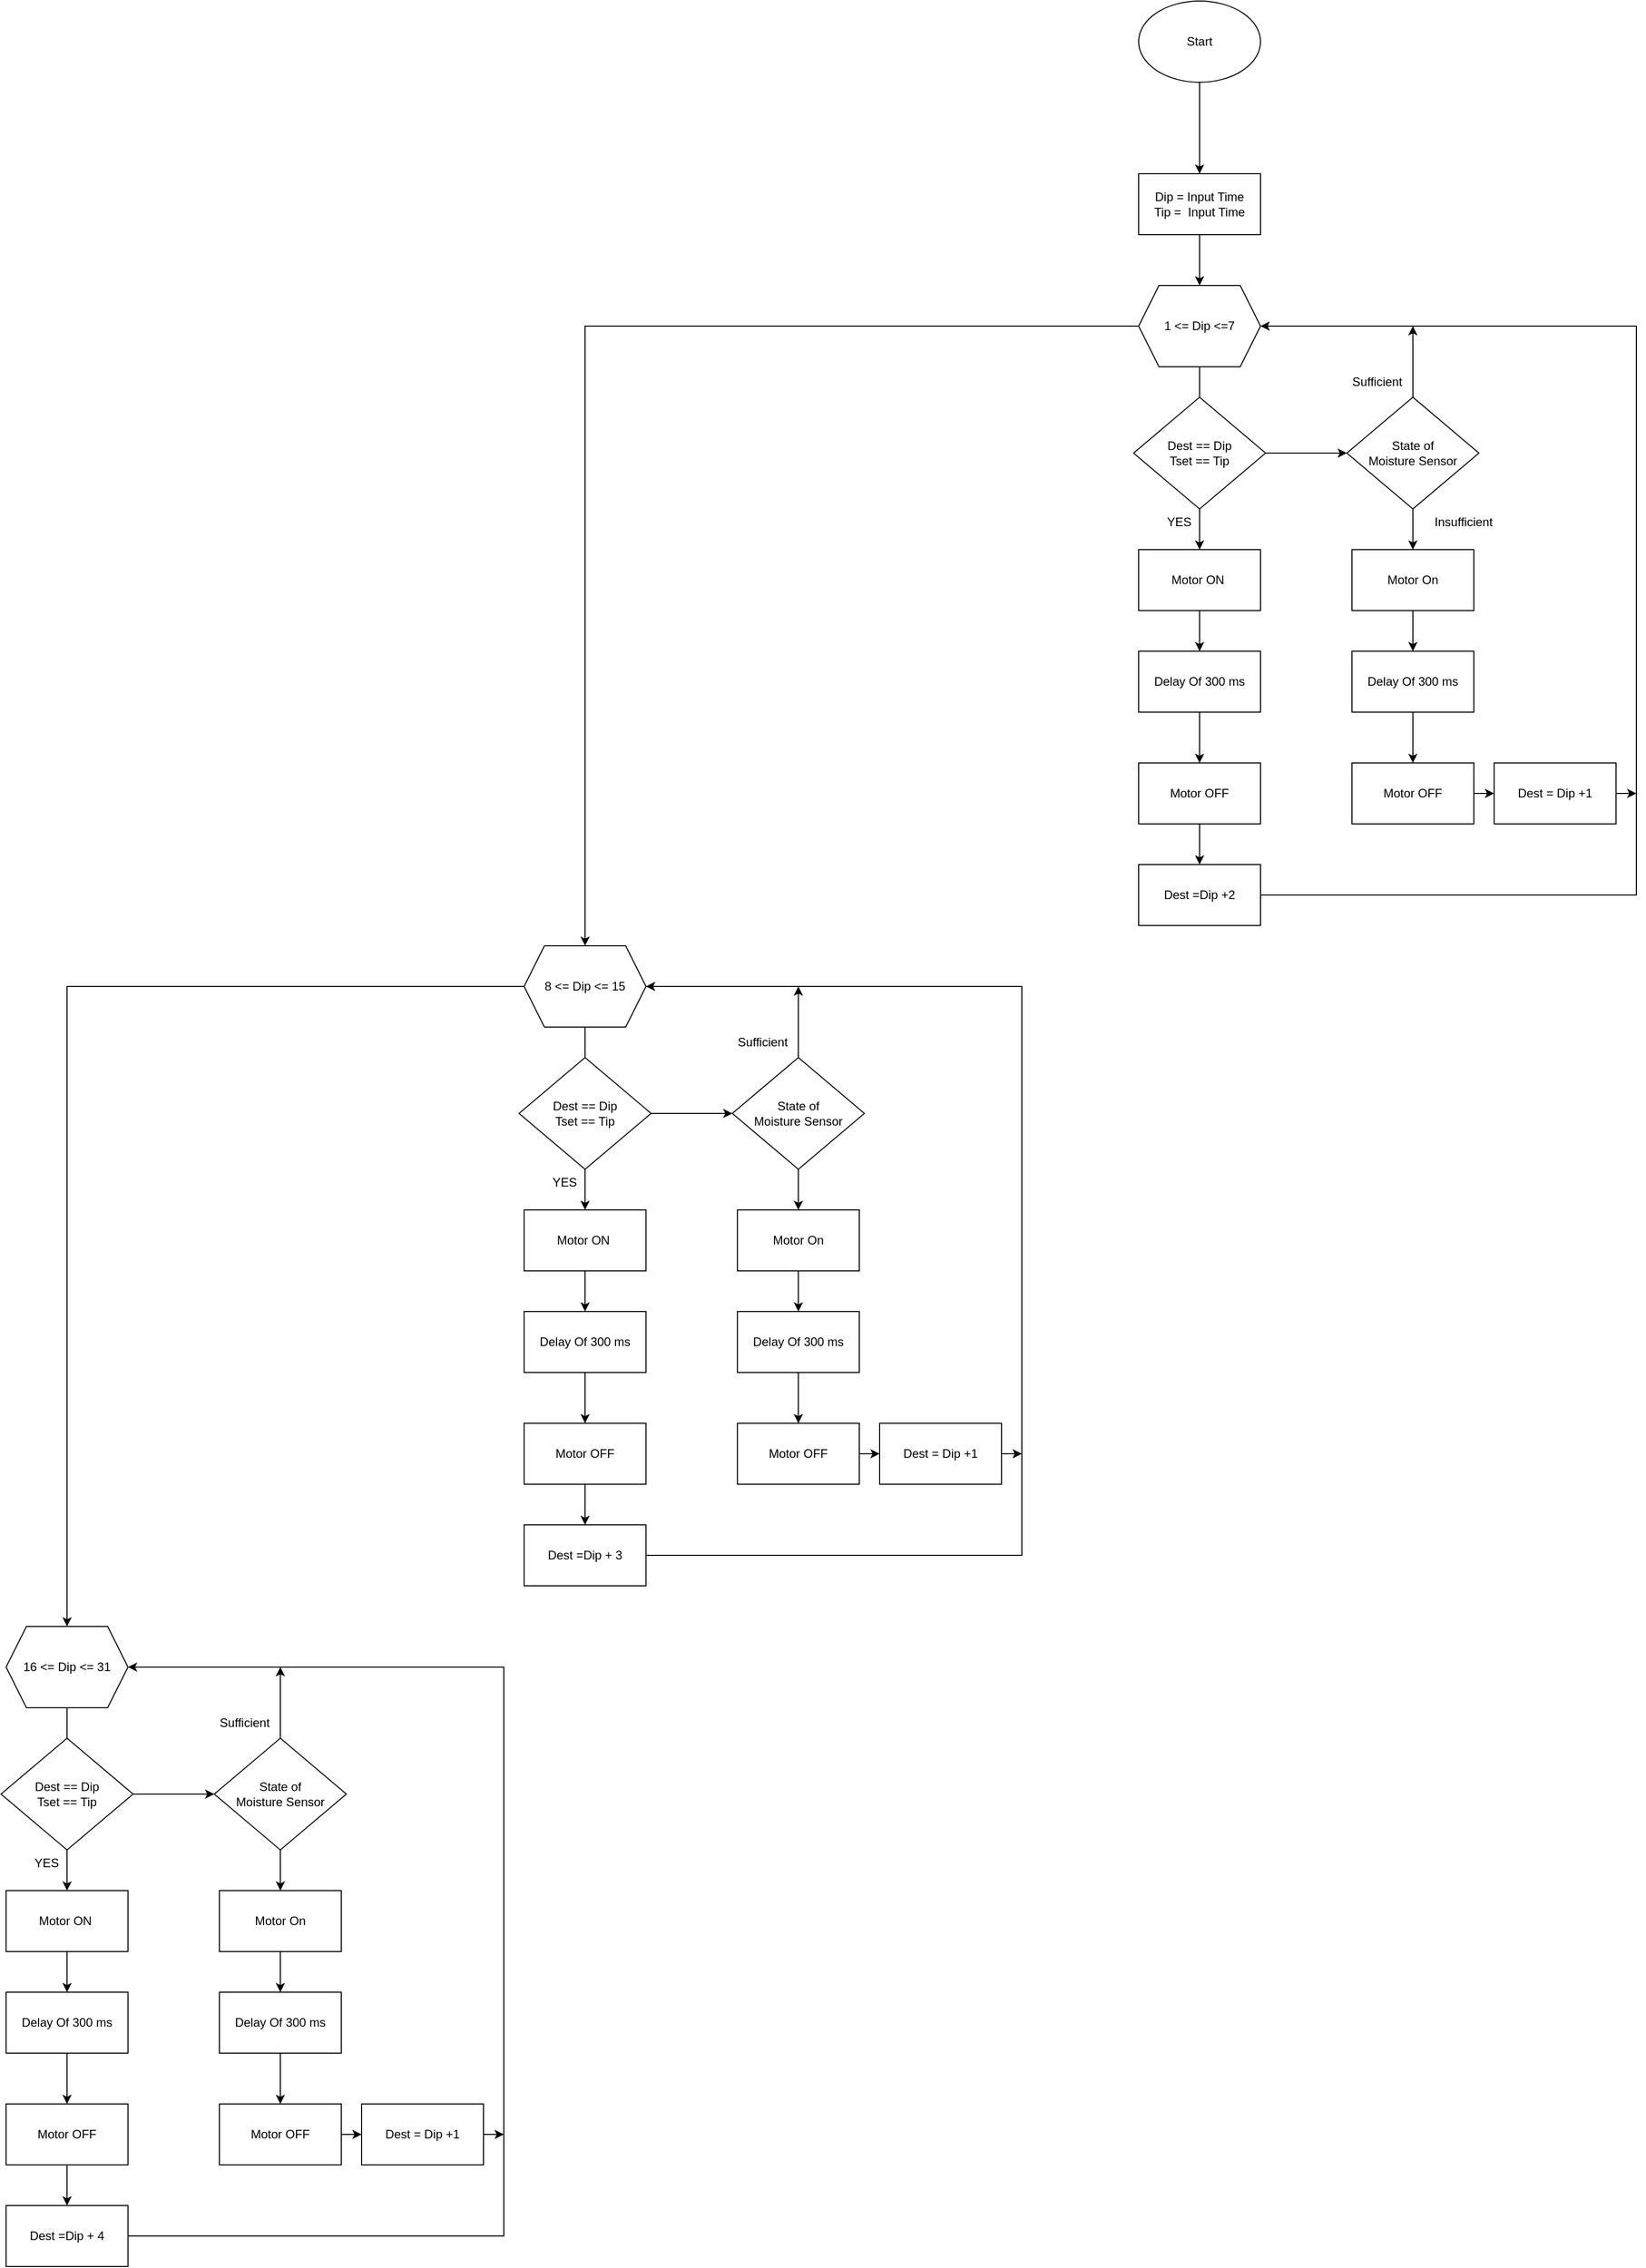 <mxfile version="20.2.4" type="device"><diagram id="qMzClAqxlPY6ovqwuPvV" name="Page-1"><mxGraphModel dx="3445" dy="1428" grid="1" gridSize="10" guides="1" tooltips="1" connect="1" arrows="1" fold="1" page="1" pageScale="1" pageWidth="850" pageHeight="1100" math="0" shadow="0"><root><mxCell id="0"/><mxCell id="1" parent="0"/><mxCell id="IwydcVb8k6TpQuHFA-9J-4" value="" style="edgeStyle=orthogonalEdgeStyle;rounded=0;orthogonalLoop=1;jettySize=auto;html=1;" parent="1" source="IwydcVb8k6TpQuHFA-9J-2" target="IwydcVb8k6TpQuHFA-9J-3" edge="1"><mxGeometry relative="1" as="geometry"/></mxCell><mxCell id="IwydcVb8k6TpQuHFA-9J-2" value="Start" style="ellipse;whiteSpace=wrap;html=1;" parent="1" vertex="1"><mxGeometry x="390" y="40" width="120" height="80" as="geometry"/></mxCell><mxCell id="IwydcVb8k6TpQuHFA-9J-8" style="edgeStyle=orthogonalEdgeStyle;rounded=0;orthogonalLoop=1;jettySize=auto;html=1;entryX=0.5;entryY=0;entryDx=0;entryDy=0;" parent="1" source="IwydcVb8k6TpQuHFA-9J-3" target="IwydcVb8k6TpQuHFA-9J-7" edge="1"><mxGeometry relative="1" as="geometry"/></mxCell><mxCell id="IwydcVb8k6TpQuHFA-9J-3" value="Dip = Input Time&lt;br&gt;Tip =&amp;nbsp; Input Time" style="whiteSpace=wrap;html=1;" parent="1" vertex="1"><mxGeometry x="390" y="210" width="120" height="60" as="geometry"/></mxCell><mxCell id="IwydcVb8k6TpQuHFA-9J-9" style="edgeStyle=orthogonalEdgeStyle;rounded=0;orthogonalLoop=1;jettySize=auto;html=1;" parent="1" source="IwydcVb8k6TpQuHFA-9J-7" edge="1"><mxGeometry relative="1" as="geometry"><mxPoint x="450" y="490.0" as="targetPoint"/></mxGeometry></mxCell><mxCell id="IwydcVb8k6TpQuHFA-9J-167" style="edgeStyle=orthogonalEdgeStyle;rounded=0;orthogonalLoop=1;jettySize=auto;html=1;entryX=0.5;entryY=0;entryDx=0;entryDy=0;" parent="1" source="IwydcVb8k6TpQuHFA-9J-7" target="IwydcVb8k6TpQuHFA-9J-90" edge="1"><mxGeometry relative="1" as="geometry"/></mxCell><mxCell id="IwydcVb8k6TpQuHFA-9J-7" value="1 &amp;lt;= Dip &amp;lt;=7" style="shape=hexagon;perimeter=hexagonPerimeter2;whiteSpace=wrap;html=1;fixedSize=1;" parent="1" vertex="1"><mxGeometry x="390" y="320" width="120" height="80" as="geometry"/></mxCell><mxCell id="IwydcVb8k6TpQuHFA-9J-12" value="" style="edgeStyle=orthogonalEdgeStyle;rounded=0;orthogonalLoop=1;jettySize=auto;html=1;" parent="1" source="IwydcVb8k6TpQuHFA-9J-10" target="IwydcVb8k6TpQuHFA-9J-11" edge="1"><mxGeometry relative="1" as="geometry"/></mxCell><mxCell id="IwydcVb8k6TpQuHFA-9J-22" value="" style="edgeStyle=orthogonalEdgeStyle;rounded=0;orthogonalLoop=1;jettySize=auto;html=1;" parent="1" source="IwydcVb8k6TpQuHFA-9J-10" target="IwydcVb8k6TpQuHFA-9J-21" edge="1"><mxGeometry relative="1" as="geometry"/></mxCell><mxCell id="IwydcVb8k6TpQuHFA-9J-10" value="Dest == Dip&lt;br&gt;Tset == Tip" style="rhombus;whiteSpace=wrap;html=1;" parent="1" vertex="1"><mxGeometry x="385" y="430" width="130" height="110" as="geometry"/></mxCell><mxCell id="IwydcVb8k6TpQuHFA-9J-14" value="" style="edgeStyle=orthogonalEdgeStyle;rounded=0;orthogonalLoop=1;jettySize=auto;html=1;" parent="1" source="IwydcVb8k6TpQuHFA-9J-11" target="IwydcVb8k6TpQuHFA-9J-13" edge="1"><mxGeometry relative="1" as="geometry"/></mxCell><mxCell id="IwydcVb8k6TpQuHFA-9J-11" value="Motor ON&amp;nbsp;" style="whiteSpace=wrap;html=1;" parent="1" vertex="1"><mxGeometry x="390" y="580" width="120" height="60" as="geometry"/></mxCell><mxCell id="IwydcVb8k6TpQuHFA-9J-16" value="" style="edgeStyle=orthogonalEdgeStyle;rounded=0;orthogonalLoop=1;jettySize=auto;html=1;" parent="1" source="IwydcVb8k6TpQuHFA-9J-13" target="IwydcVb8k6TpQuHFA-9J-15" edge="1"><mxGeometry relative="1" as="geometry"/></mxCell><mxCell id="IwydcVb8k6TpQuHFA-9J-13" value="Delay Of 300 ms" style="whiteSpace=wrap;html=1;" parent="1" vertex="1"><mxGeometry x="390" y="680" width="120" height="60" as="geometry"/></mxCell><mxCell id="IwydcVb8k6TpQuHFA-9J-18" value="" style="edgeStyle=orthogonalEdgeStyle;rounded=0;orthogonalLoop=1;jettySize=auto;html=1;" parent="1" source="IwydcVb8k6TpQuHFA-9J-15" target="IwydcVb8k6TpQuHFA-9J-17" edge="1"><mxGeometry relative="1" as="geometry"/></mxCell><mxCell id="IwydcVb8k6TpQuHFA-9J-15" value="Motor OFF" style="whiteSpace=wrap;html=1;" parent="1" vertex="1"><mxGeometry x="390" y="790" width="120" height="60" as="geometry"/></mxCell><mxCell id="IwydcVb8k6TpQuHFA-9J-19" style="edgeStyle=orthogonalEdgeStyle;rounded=0;orthogonalLoop=1;jettySize=auto;html=1;entryX=1;entryY=0.5;entryDx=0;entryDy=0;" parent="1" source="IwydcVb8k6TpQuHFA-9J-17" target="IwydcVb8k6TpQuHFA-9J-7" edge="1"><mxGeometry relative="1" as="geometry"><Array as="points"><mxPoint x="880" y="920"/><mxPoint x="880" y="360"/></Array></mxGeometry></mxCell><mxCell id="IwydcVb8k6TpQuHFA-9J-17" value="Dest =Dip +2" style="whiteSpace=wrap;html=1;" parent="1" vertex="1"><mxGeometry x="390" y="890" width="120" height="60" as="geometry"/></mxCell><mxCell id="IwydcVb8k6TpQuHFA-9J-20" value="YES" style="text;html=1;strokeColor=none;fillColor=none;align=center;verticalAlign=middle;whiteSpace=wrap;rounded=0;" parent="1" vertex="1"><mxGeometry x="410" y="540" width="40" height="25" as="geometry"/></mxCell><mxCell id="IwydcVb8k6TpQuHFA-9J-23" style="edgeStyle=orthogonalEdgeStyle;rounded=0;orthogonalLoop=1;jettySize=auto;html=1;" parent="1" source="IwydcVb8k6TpQuHFA-9J-21" edge="1"><mxGeometry relative="1" as="geometry"><mxPoint x="660" y="360" as="targetPoint"/></mxGeometry></mxCell><mxCell id="IwydcVb8k6TpQuHFA-9J-28" style="edgeStyle=orthogonalEdgeStyle;rounded=0;orthogonalLoop=1;jettySize=auto;html=1;entryX=0.5;entryY=0;entryDx=0;entryDy=0;" parent="1" source="IwydcVb8k6TpQuHFA-9J-21" target="IwydcVb8k6TpQuHFA-9J-26" edge="1"><mxGeometry relative="1" as="geometry"/></mxCell><mxCell id="IwydcVb8k6TpQuHFA-9J-21" value="State of&lt;br&gt;Moisture Sensor" style="rhombus;whiteSpace=wrap;html=1;" parent="1" vertex="1"><mxGeometry x="595" y="430" width="130" height="110" as="geometry"/></mxCell><mxCell id="IwydcVb8k6TpQuHFA-9J-24" value="Sufficient" style="text;html=1;strokeColor=none;fillColor=none;align=center;verticalAlign=middle;whiteSpace=wrap;rounded=0;" parent="1" vertex="1"><mxGeometry x="595" y="400" width="60" height="30" as="geometry"/></mxCell><mxCell id="IwydcVb8k6TpQuHFA-9J-31" value="" style="edgeStyle=orthogonalEdgeStyle;rounded=0;orthogonalLoop=1;jettySize=auto;html=1;" parent="1" source="IwydcVb8k6TpQuHFA-9J-26" target="IwydcVb8k6TpQuHFA-9J-30" edge="1"><mxGeometry relative="1" as="geometry"/></mxCell><mxCell id="IwydcVb8k6TpQuHFA-9J-26" value="Motor On" style="rounded=0;whiteSpace=wrap;html=1;" parent="1" vertex="1"><mxGeometry x="600" y="580" width="120" height="60" as="geometry"/></mxCell><mxCell id="IwydcVb8k6TpQuHFA-9J-33" value="" style="edgeStyle=orthogonalEdgeStyle;rounded=0;orthogonalLoop=1;jettySize=auto;html=1;" parent="1" source="IwydcVb8k6TpQuHFA-9J-30" target="IwydcVb8k6TpQuHFA-9J-32" edge="1"><mxGeometry relative="1" as="geometry"/></mxCell><mxCell id="IwydcVb8k6TpQuHFA-9J-30" value="&lt;span style=&quot;&quot;&gt;Delay Of 300 ms&lt;/span&gt;" style="whiteSpace=wrap;html=1;rounded=0;" parent="1" vertex="1"><mxGeometry x="600" y="680" width="120" height="60" as="geometry"/></mxCell><mxCell id="IwydcVb8k6TpQuHFA-9J-35" style="edgeStyle=orthogonalEdgeStyle;rounded=0;orthogonalLoop=1;jettySize=auto;html=1;exitX=1;exitY=0.5;exitDx=0;exitDy=0;entryX=0;entryY=0.5;entryDx=0;entryDy=0;" parent="1" source="IwydcVb8k6TpQuHFA-9J-32" target="IwydcVb8k6TpQuHFA-9J-34" edge="1"><mxGeometry relative="1" as="geometry"/></mxCell><mxCell id="IwydcVb8k6TpQuHFA-9J-32" value="&lt;span style=&quot;&quot;&gt;Motor OFF&lt;/span&gt;" style="whiteSpace=wrap;html=1;rounded=0;" parent="1" vertex="1"><mxGeometry x="600" y="790" width="120" height="60" as="geometry"/></mxCell><mxCell id="IwydcVb8k6TpQuHFA-9J-36" style="edgeStyle=orthogonalEdgeStyle;rounded=0;orthogonalLoop=1;jettySize=auto;html=1;exitX=1;exitY=0.5;exitDx=0;exitDy=0;" parent="1" source="IwydcVb8k6TpQuHFA-9J-34" edge="1"><mxGeometry relative="1" as="geometry"><mxPoint x="880" y="819.833" as="targetPoint"/></mxGeometry></mxCell><mxCell id="IwydcVb8k6TpQuHFA-9J-34" value="Dest = Dip +1" style="whiteSpace=wrap;html=1;" parent="1" vertex="1"><mxGeometry x="740" y="790" width="120" height="60" as="geometry"/></mxCell><mxCell id="IwydcVb8k6TpQuHFA-9J-89" style="edgeStyle=orthogonalEdgeStyle;rounded=0;orthogonalLoop=1;jettySize=auto;html=1;" parent="1" source="IwydcVb8k6TpQuHFA-9J-90" edge="1"><mxGeometry relative="1" as="geometry"><mxPoint x="-155" y="1140" as="targetPoint"/></mxGeometry></mxCell><mxCell id="IwydcVb8k6TpQuHFA-9J-168" style="edgeStyle=orthogonalEdgeStyle;rounded=0;orthogonalLoop=1;jettySize=auto;html=1;" parent="1" source="IwydcVb8k6TpQuHFA-9J-90" target="IwydcVb8k6TpQuHFA-9J-142" edge="1"><mxGeometry relative="1" as="geometry"/></mxCell><mxCell id="IwydcVb8k6TpQuHFA-9J-90" value="8 &amp;lt;= Dip &amp;lt;= 15" style="shape=hexagon;perimeter=hexagonPerimeter2;whiteSpace=wrap;html=1;fixedSize=1;" parent="1" vertex="1"><mxGeometry x="-215" y="970" width="120" height="80" as="geometry"/></mxCell><mxCell id="IwydcVb8k6TpQuHFA-9J-91" value="" style="edgeStyle=orthogonalEdgeStyle;rounded=0;orthogonalLoop=1;jettySize=auto;html=1;" parent="1" source="IwydcVb8k6TpQuHFA-9J-93" target="IwydcVb8k6TpQuHFA-9J-95" edge="1"><mxGeometry relative="1" as="geometry"/></mxCell><mxCell id="IwydcVb8k6TpQuHFA-9J-92" value="" style="edgeStyle=orthogonalEdgeStyle;rounded=0;orthogonalLoop=1;jettySize=auto;html=1;" parent="1" source="IwydcVb8k6TpQuHFA-9J-93" target="IwydcVb8k6TpQuHFA-9J-105" edge="1"><mxGeometry relative="1" as="geometry"/></mxCell><mxCell id="IwydcVb8k6TpQuHFA-9J-93" value="Dest == Dip&lt;br&gt;Tset == Tip" style="rhombus;whiteSpace=wrap;html=1;" parent="1" vertex="1"><mxGeometry x="-220" y="1080" width="130" height="110" as="geometry"/></mxCell><mxCell id="IwydcVb8k6TpQuHFA-9J-94" value="" style="edgeStyle=orthogonalEdgeStyle;rounded=0;orthogonalLoop=1;jettySize=auto;html=1;" parent="1" source="IwydcVb8k6TpQuHFA-9J-95" target="IwydcVb8k6TpQuHFA-9J-97" edge="1"><mxGeometry relative="1" as="geometry"/></mxCell><mxCell id="IwydcVb8k6TpQuHFA-9J-95" value="Motor ON&amp;nbsp;" style="whiteSpace=wrap;html=1;" parent="1" vertex="1"><mxGeometry x="-215" y="1230" width="120" height="60" as="geometry"/></mxCell><mxCell id="IwydcVb8k6TpQuHFA-9J-96" value="" style="edgeStyle=orthogonalEdgeStyle;rounded=0;orthogonalLoop=1;jettySize=auto;html=1;" parent="1" source="IwydcVb8k6TpQuHFA-9J-97" target="IwydcVb8k6TpQuHFA-9J-99" edge="1"><mxGeometry relative="1" as="geometry"/></mxCell><mxCell id="IwydcVb8k6TpQuHFA-9J-97" value="Delay Of 300 ms" style="whiteSpace=wrap;html=1;" parent="1" vertex="1"><mxGeometry x="-215" y="1330" width="120" height="60" as="geometry"/></mxCell><mxCell id="IwydcVb8k6TpQuHFA-9J-98" value="" style="edgeStyle=orthogonalEdgeStyle;rounded=0;orthogonalLoop=1;jettySize=auto;html=1;" parent="1" source="IwydcVb8k6TpQuHFA-9J-99" target="IwydcVb8k6TpQuHFA-9J-101" edge="1"><mxGeometry relative="1" as="geometry"/></mxCell><mxCell id="IwydcVb8k6TpQuHFA-9J-99" value="Motor OFF" style="whiteSpace=wrap;html=1;" parent="1" vertex="1"><mxGeometry x="-215" y="1440" width="120" height="60" as="geometry"/></mxCell><mxCell id="IwydcVb8k6TpQuHFA-9J-100" style="edgeStyle=orthogonalEdgeStyle;rounded=0;orthogonalLoop=1;jettySize=auto;html=1;entryX=1;entryY=0.5;entryDx=0;entryDy=0;" parent="1" source="IwydcVb8k6TpQuHFA-9J-101" target="IwydcVb8k6TpQuHFA-9J-90" edge="1"><mxGeometry relative="1" as="geometry"><Array as="points"><mxPoint x="275" y="1570"/><mxPoint x="275" y="1010"/></Array></mxGeometry></mxCell><mxCell id="IwydcVb8k6TpQuHFA-9J-101" value="Dest =Dip + 3" style="whiteSpace=wrap;html=1;" parent="1" vertex="1"><mxGeometry x="-215" y="1540" width="120" height="60" as="geometry"/></mxCell><mxCell id="IwydcVb8k6TpQuHFA-9J-102" value="YES" style="text;html=1;strokeColor=none;fillColor=none;align=center;verticalAlign=middle;whiteSpace=wrap;rounded=0;" parent="1" vertex="1"><mxGeometry x="-195" y="1190" width="40" height="25" as="geometry"/></mxCell><mxCell id="IwydcVb8k6TpQuHFA-9J-103" style="edgeStyle=orthogonalEdgeStyle;rounded=0;orthogonalLoop=1;jettySize=auto;html=1;" parent="1" source="IwydcVb8k6TpQuHFA-9J-105" edge="1"><mxGeometry relative="1" as="geometry"><mxPoint x="55" y="1010" as="targetPoint"/></mxGeometry></mxCell><mxCell id="IwydcVb8k6TpQuHFA-9J-104" style="edgeStyle=orthogonalEdgeStyle;rounded=0;orthogonalLoop=1;jettySize=auto;html=1;entryX=0.5;entryY=0;entryDx=0;entryDy=0;" parent="1" source="IwydcVb8k6TpQuHFA-9J-105" target="IwydcVb8k6TpQuHFA-9J-108" edge="1"><mxGeometry relative="1" as="geometry"/></mxCell><mxCell id="IwydcVb8k6TpQuHFA-9J-105" value="State of&lt;br&gt;Moisture Sensor" style="rhombus;whiteSpace=wrap;html=1;" parent="1" vertex="1"><mxGeometry x="-10" y="1080" width="130" height="110" as="geometry"/></mxCell><mxCell id="IwydcVb8k6TpQuHFA-9J-106" value="Sufficient" style="text;html=1;strokeColor=none;fillColor=none;align=center;verticalAlign=middle;whiteSpace=wrap;rounded=0;" parent="1" vertex="1"><mxGeometry x="-10" y="1050" width="60" height="30" as="geometry"/></mxCell><mxCell id="IwydcVb8k6TpQuHFA-9J-107" value="" style="edgeStyle=orthogonalEdgeStyle;rounded=0;orthogonalLoop=1;jettySize=auto;html=1;" parent="1" source="IwydcVb8k6TpQuHFA-9J-108" target="IwydcVb8k6TpQuHFA-9J-110" edge="1"><mxGeometry relative="1" as="geometry"/></mxCell><mxCell id="IwydcVb8k6TpQuHFA-9J-108" value="Motor On" style="rounded=0;whiteSpace=wrap;html=1;" parent="1" vertex="1"><mxGeometry x="-5" y="1230" width="120" height="60" as="geometry"/></mxCell><mxCell id="IwydcVb8k6TpQuHFA-9J-109" value="" style="edgeStyle=orthogonalEdgeStyle;rounded=0;orthogonalLoop=1;jettySize=auto;html=1;" parent="1" source="IwydcVb8k6TpQuHFA-9J-110" target="IwydcVb8k6TpQuHFA-9J-112" edge="1"><mxGeometry relative="1" as="geometry"/></mxCell><mxCell id="IwydcVb8k6TpQuHFA-9J-110" value="&lt;span style=&quot;&quot;&gt;Delay Of 300 ms&lt;/span&gt;" style="whiteSpace=wrap;html=1;rounded=0;" parent="1" vertex="1"><mxGeometry x="-5" y="1330" width="120" height="60" as="geometry"/></mxCell><mxCell id="IwydcVb8k6TpQuHFA-9J-111" style="edgeStyle=orthogonalEdgeStyle;rounded=0;orthogonalLoop=1;jettySize=auto;html=1;exitX=1;exitY=0.5;exitDx=0;exitDy=0;entryX=0;entryY=0.5;entryDx=0;entryDy=0;" parent="1" source="IwydcVb8k6TpQuHFA-9J-112" target="IwydcVb8k6TpQuHFA-9J-114" edge="1"><mxGeometry relative="1" as="geometry"/></mxCell><mxCell id="IwydcVb8k6TpQuHFA-9J-112" value="&lt;span style=&quot;&quot;&gt;Motor OFF&lt;/span&gt;" style="whiteSpace=wrap;html=1;rounded=0;" parent="1" vertex="1"><mxGeometry x="-5" y="1440" width="120" height="60" as="geometry"/></mxCell><mxCell id="IwydcVb8k6TpQuHFA-9J-113" style="edgeStyle=orthogonalEdgeStyle;rounded=0;orthogonalLoop=1;jettySize=auto;html=1;exitX=1;exitY=0.5;exitDx=0;exitDy=0;" parent="1" source="IwydcVb8k6TpQuHFA-9J-114" edge="1"><mxGeometry relative="1" as="geometry"><mxPoint x="275" y="1469.833" as="targetPoint"/></mxGeometry></mxCell><mxCell id="IwydcVb8k6TpQuHFA-9J-114" value="Dest = Dip +1" style="whiteSpace=wrap;html=1;" parent="1" vertex="1"><mxGeometry x="135" y="1440" width="120" height="60" as="geometry"/></mxCell><mxCell id="IwydcVb8k6TpQuHFA-9J-141" style="edgeStyle=orthogonalEdgeStyle;rounded=0;orthogonalLoop=1;jettySize=auto;html=1;" parent="1" source="IwydcVb8k6TpQuHFA-9J-142" edge="1"><mxGeometry relative="1" as="geometry"><mxPoint x="-665" y="1810" as="targetPoint"/></mxGeometry></mxCell><mxCell id="IwydcVb8k6TpQuHFA-9J-142" value="16 &amp;lt;= Dip &amp;lt;= 31" style="shape=hexagon;perimeter=hexagonPerimeter2;whiteSpace=wrap;html=1;fixedSize=1;" parent="1" vertex="1"><mxGeometry x="-725" y="1640" width="120" height="80" as="geometry"/></mxCell><mxCell id="IwydcVb8k6TpQuHFA-9J-143" value="" style="edgeStyle=orthogonalEdgeStyle;rounded=0;orthogonalLoop=1;jettySize=auto;html=1;" parent="1" source="IwydcVb8k6TpQuHFA-9J-145" target="IwydcVb8k6TpQuHFA-9J-147" edge="1"><mxGeometry relative="1" as="geometry"/></mxCell><mxCell id="IwydcVb8k6TpQuHFA-9J-144" value="" style="edgeStyle=orthogonalEdgeStyle;rounded=0;orthogonalLoop=1;jettySize=auto;html=1;" parent="1" source="IwydcVb8k6TpQuHFA-9J-145" target="IwydcVb8k6TpQuHFA-9J-157" edge="1"><mxGeometry relative="1" as="geometry"/></mxCell><mxCell id="IwydcVb8k6TpQuHFA-9J-145" value="Dest == Dip&lt;br&gt;Tset == Tip" style="rhombus;whiteSpace=wrap;html=1;" parent="1" vertex="1"><mxGeometry x="-730" y="1750" width="130" height="110" as="geometry"/></mxCell><mxCell id="IwydcVb8k6TpQuHFA-9J-146" value="" style="edgeStyle=orthogonalEdgeStyle;rounded=0;orthogonalLoop=1;jettySize=auto;html=1;" parent="1" source="IwydcVb8k6TpQuHFA-9J-147" target="IwydcVb8k6TpQuHFA-9J-149" edge="1"><mxGeometry relative="1" as="geometry"/></mxCell><mxCell id="IwydcVb8k6TpQuHFA-9J-147" value="Motor ON&amp;nbsp;" style="whiteSpace=wrap;html=1;" parent="1" vertex="1"><mxGeometry x="-725" y="1900" width="120" height="60" as="geometry"/></mxCell><mxCell id="IwydcVb8k6TpQuHFA-9J-148" value="" style="edgeStyle=orthogonalEdgeStyle;rounded=0;orthogonalLoop=1;jettySize=auto;html=1;" parent="1" source="IwydcVb8k6TpQuHFA-9J-149" target="IwydcVb8k6TpQuHFA-9J-151" edge="1"><mxGeometry relative="1" as="geometry"/></mxCell><mxCell id="IwydcVb8k6TpQuHFA-9J-149" value="Delay Of 300 ms" style="whiteSpace=wrap;html=1;" parent="1" vertex="1"><mxGeometry x="-725" y="2000" width="120" height="60" as="geometry"/></mxCell><mxCell id="IwydcVb8k6TpQuHFA-9J-150" value="" style="edgeStyle=orthogonalEdgeStyle;rounded=0;orthogonalLoop=1;jettySize=auto;html=1;" parent="1" source="IwydcVb8k6TpQuHFA-9J-151" target="IwydcVb8k6TpQuHFA-9J-153" edge="1"><mxGeometry relative="1" as="geometry"/></mxCell><mxCell id="IwydcVb8k6TpQuHFA-9J-151" value="Motor OFF" style="whiteSpace=wrap;html=1;" parent="1" vertex="1"><mxGeometry x="-725" y="2110" width="120" height="60" as="geometry"/></mxCell><mxCell id="IwydcVb8k6TpQuHFA-9J-152" style="edgeStyle=orthogonalEdgeStyle;rounded=0;orthogonalLoop=1;jettySize=auto;html=1;entryX=1;entryY=0.5;entryDx=0;entryDy=0;" parent="1" source="IwydcVb8k6TpQuHFA-9J-153" target="IwydcVb8k6TpQuHFA-9J-142" edge="1"><mxGeometry relative="1" as="geometry"><Array as="points"><mxPoint x="-235" y="2240"/><mxPoint x="-235" y="1680"/></Array></mxGeometry></mxCell><mxCell id="IwydcVb8k6TpQuHFA-9J-153" value="Dest =Dip + 4" style="whiteSpace=wrap;html=1;" parent="1" vertex="1"><mxGeometry x="-725" y="2210" width="120" height="60" as="geometry"/></mxCell><mxCell id="IwydcVb8k6TpQuHFA-9J-154" value="YES" style="text;html=1;strokeColor=none;fillColor=none;align=center;verticalAlign=middle;whiteSpace=wrap;rounded=0;" parent="1" vertex="1"><mxGeometry x="-705" y="1860" width="40" height="25" as="geometry"/></mxCell><mxCell id="IwydcVb8k6TpQuHFA-9J-155" style="edgeStyle=orthogonalEdgeStyle;rounded=0;orthogonalLoop=1;jettySize=auto;html=1;" parent="1" source="IwydcVb8k6TpQuHFA-9J-157" edge="1"><mxGeometry relative="1" as="geometry"><mxPoint x="-455" y="1680" as="targetPoint"/></mxGeometry></mxCell><mxCell id="IwydcVb8k6TpQuHFA-9J-156" style="edgeStyle=orthogonalEdgeStyle;rounded=0;orthogonalLoop=1;jettySize=auto;html=1;entryX=0.5;entryY=0;entryDx=0;entryDy=0;" parent="1" source="IwydcVb8k6TpQuHFA-9J-157" target="IwydcVb8k6TpQuHFA-9J-160" edge="1"><mxGeometry relative="1" as="geometry"/></mxCell><mxCell id="IwydcVb8k6TpQuHFA-9J-157" value="State of&lt;br&gt;Moisture Sensor" style="rhombus;whiteSpace=wrap;html=1;" parent="1" vertex="1"><mxGeometry x="-520" y="1750" width="130" height="110" as="geometry"/></mxCell><mxCell id="IwydcVb8k6TpQuHFA-9J-158" value="Sufficient" style="text;html=1;strokeColor=none;fillColor=none;align=center;verticalAlign=middle;whiteSpace=wrap;rounded=0;" parent="1" vertex="1"><mxGeometry x="-520" y="1720" width="60" height="30" as="geometry"/></mxCell><mxCell id="IwydcVb8k6TpQuHFA-9J-159" value="" style="edgeStyle=orthogonalEdgeStyle;rounded=0;orthogonalLoop=1;jettySize=auto;html=1;" parent="1" source="IwydcVb8k6TpQuHFA-9J-160" target="IwydcVb8k6TpQuHFA-9J-162" edge="1"><mxGeometry relative="1" as="geometry"/></mxCell><mxCell id="IwydcVb8k6TpQuHFA-9J-160" value="Motor On" style="rounded=0;whiteSpace=wrap;html=1;" parent="1" vertex="1"><mxGeometry x="-515" y="1900" width="120" height="60" as="geometry"/></mxCell><mxCell id="IwydcVb8k6TpQuHFA-9J-161" value="" style="edgeStyle=orthogonalEdgeStyle;rounded=0;orthogonalLoop=1;jettySize=auto;html=1;" parent="1" source="IwydcVb8k6TpQuHFA-9J-162" target="IwydcVb8k6TpQuHFA-9J-164" edge="1"><mxGeometry relative="1" as="geometry"/></mxCell><mxCell id="IwydcVb8k6TpQuHFA-9J-162" value="&lt;span style=&quot;&quot;&gt;Delay Of 300 ms&lt;/span&gt;" style="whiteSpace=wrap;html=1;rounded=0;" parent="1" vertex="1"><mxGeometry x="-515" y="2000" width="120" height="60" as="geometry"/></mxCell><mxCell id="IwydcVb8k6TpQuHFA-9J-163" style="edgeStyle=orthogonalEdgeStyle;rounded=0;orthogonalLoop=1;jettySize=auto;html=1;exitX=1;exitY=0.5;exitDx=0;exitDy=0;entryX=0;entryY=0.5;entryDx=0;entryDy=0;" parent="1" source="IwydcVb8k6TpQuHFA-9J-164" target="IwydcVb8k6TpQuHFA-9J-166" edge="1"><mxGeometry relative="1" as="geometry"/></mxCell><mxCell id="IwydcVb8k6TpQuHFA-9J-164" value="&lt;span style=&quot;&quot;&gt;Motor OFF&lt;/span&gt;" style="whiteSpace=wrap;html=1;rounded=0;" parent="1" vertex="1"><mxGeometry x="-515" y="2110" width="120" height="60" as="geometry"/></mxCell><mxCell id="IwydcVb8k6TpQuHFA-9J-165" style="edgeStyle=orthogonalEdgeStyle;rounded=0;orthogonalLoop=1;jettySize=auto;html=1;exitX=1;exitY=0.5;exitDx=0;exitDy=0;" parent="1" source="IwydcVb8k6TpQuHFA-9J-166" edge="1"><mxGeometry relative="1" as="geometry"><mxPoint x="-235" y="2139.833" as="targetPoint"/></mxGeometry></mxCell><mxCell id="IwydcVb8k6TpQuHFA-9J-166" value="Dest = Dip +1" style="whiteSpace=wrap;html=1;" parent="1" vertex="1"><mxGeometry x="-375" y="2110" width="120" height="60" as="geometry"/></mxCell><mxCell id="P54jVFeZVY95IYGzt-QQ-1" value="Insufficient&lt;br&gt;" style="text;html=1;strokeColor=none;fillColor=none;align=center;verticalAlign=middle;whiteSpace=wrap;rounded=0;" parent="1" vertex="1"><mxGeometry x="680" y="537.5" width="60" height="30" as="geometry"/></mxCell></root></mxGraphModel></diagram></mxfile>